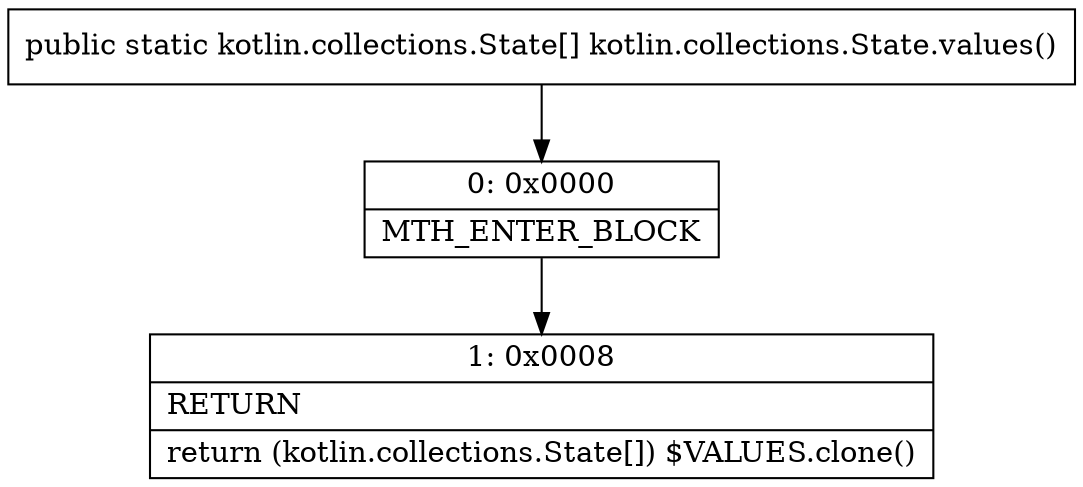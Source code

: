 digraph "CFG forkotlin.collections.State.values()[Lkotlin\/collections\/State;" {
Node_0 [shape=record,label="{0\:\ 0x0000|MTH_ENTER_BLOCK\l}"];
Node_1 [shape=record,label="{1\:\ 0x0008|RETURN\l|return (kotlin.collections.State[]) $VALUES.clone()\l}"];
MethodNode[shape=record,label="{public static kotlin.collections.State[] kotlin.collections.State.values() }"];
MethodNode -> Node_0;
Node_0 -> Node_1;
}

